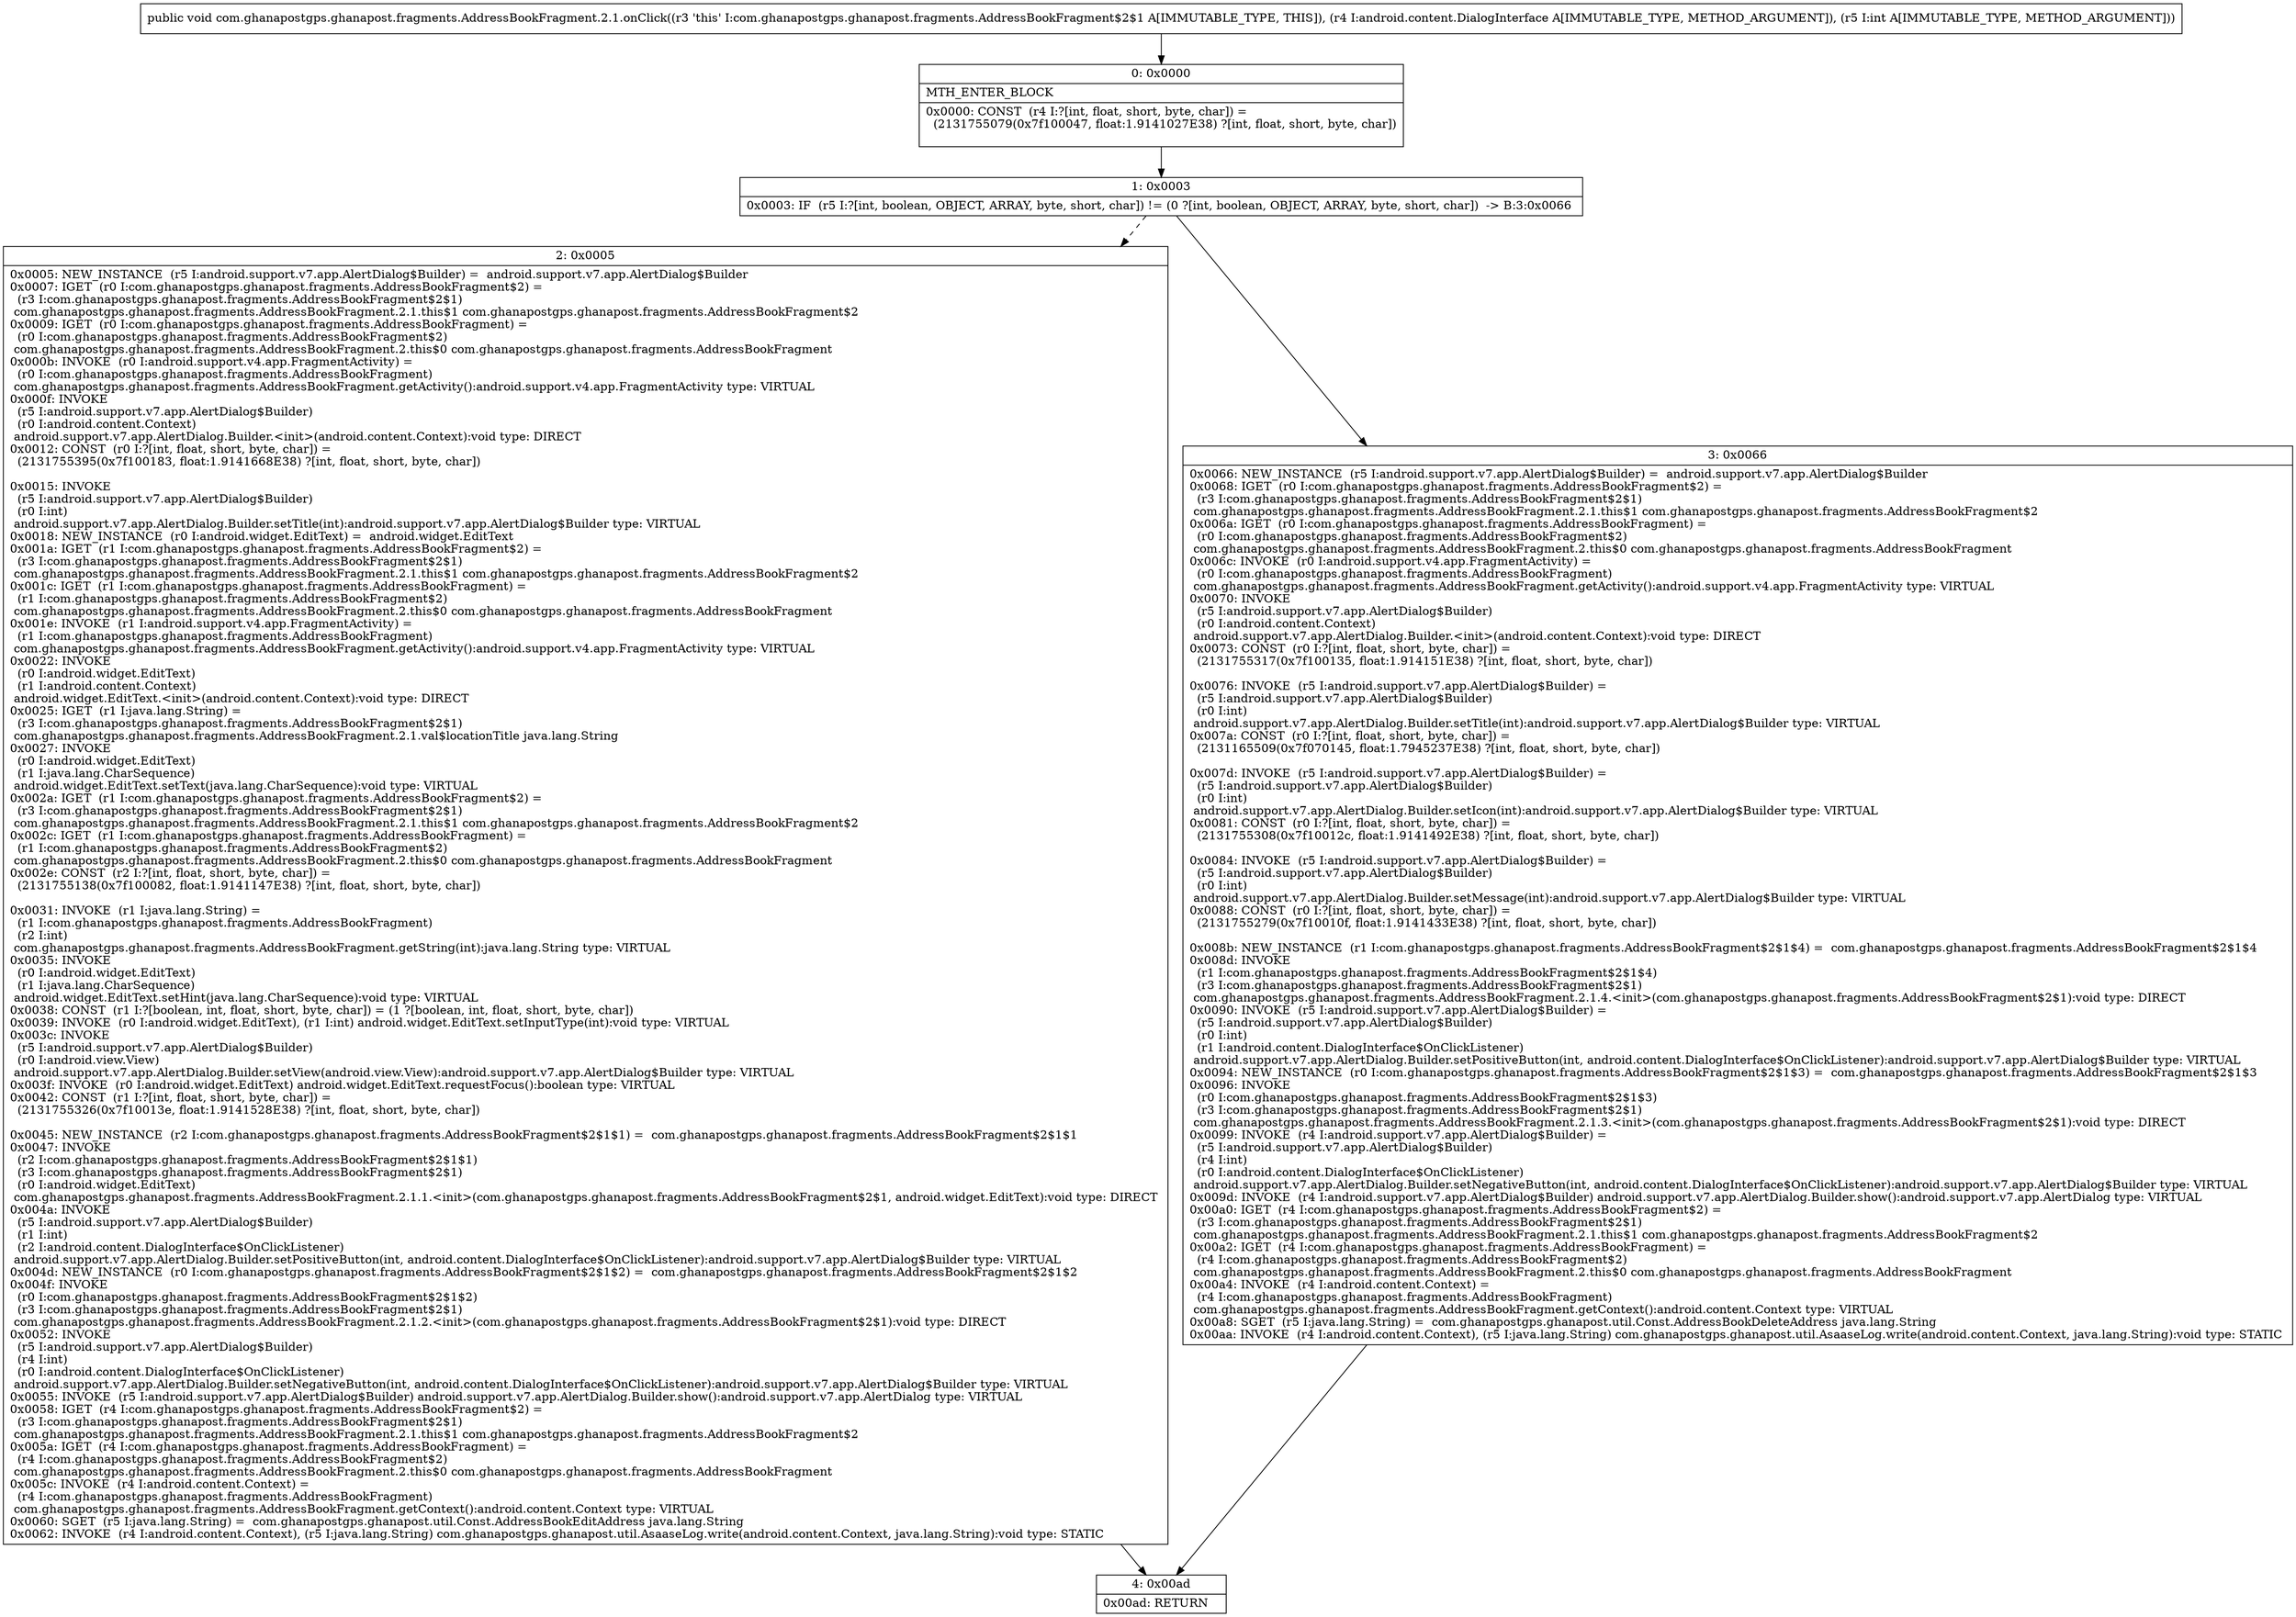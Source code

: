 digraph "CFG forcom.ghanapostgps.ghanapost.fragments.AddressBookFragment.2.1.onClick(Landroid\/content\/DialogInterface;I)V" {
Node_0 [shape=record,label="{0\:\ 0x0000|MTH_ENTER_BLOCK\l|0x0000: CONST  (r4 I:?[int, float, short, byte, char]) = \l  (2131755079(0x7f100047, float:1.9141027E38) ?[int, float, short, byte, char])\l \l}"];
Node_1 [shape=record,label="{1\:\ 0x0003|0x0003: IF  (r5 I:?[int, boolean, OBJECT, ARRAY, byte, short, char]) != (0 ?[int, boolean, OBJECT, ARRAY, byte, short, char])  \-\> B:3:0x0066 \l}"];
Node_2 [shape=record,label="{2\:\ 0x0005|0x0005: NEW_INSTANCE  (r5 I:android.support.v7.app.AlertDialog$Builder) =  android.support.v7.app.AlertDialog$Builder \l0x0007: IGET  (r0 I:com.ghanapostgps.ghanapost.fragments.AddressBookFragment$2) = \l  (r3 I:com.ghanapostgps.ghanapost.fragments.AddressBookFragment$2$1)\l com.ghanapostgps.ghanapost.fragments.AddressBookFragment.2.1.this$1 com.ghanapostgps.ghanapost.fragments.AddressBookFragment$2 \l0x0009: IGET  (r0 I:com.ghanapostgps.ghanapost.fragments.AddressBookFragment) = \l  (r0 I:com.ghanapostgps.ghanapost.fragments.AddressBookFragment$2)\l com.ghanapostgps.ghanapost.fragments.AddressBookFragment.2.this$0 com.ghanapostgps.ghanapost.fragments.AddressBookFragment \l0x000b: INVOKE  (r0 I:android.support.v4.app.FragmentActivity) = \l  (r0 I:com.ghanapostgps.ghanapost.fragments.AddressBookFragment)\l com.ghanapostgps.ghanapost.fragments.AddressBookFragment.getActivity():android.support.v4.app.FragmentActivity type: VIRTUAL \l0x000f: INVOKE  \l  (r5 I:android.support.v7.app.AlertDialog$Builder)\l  (r0 I:android.content.Context)\l android.support.v7.app.AlertDialog.Builder.\<init\>(android.content.Context):void type: DIRECT \l0x0012: CONST  (r0 I:?[int, float, short, byte, char]) = \l  (2131755395(0x7f100183, float:1.9141668E38) ?[int, float, short, byte, char])\l \l0x0015: INVOKE  \l  (r5 I:android.support.v7.app.AlertDialog$Builder)\l  (r0 I:int)\l android.support.v7.app.AlertDialog.Builder.setTitle(int):android.support.v7.app.AlertDialog$Builder type: VIRTUAL \l0x0018: NEW_INSTANCE  (r0 I:android.widget.EditText) =  android.widget.EditText \l0x001a: IGET  (r1 I:com.ghanapostgps.ghanapost.fragments.AddressBookFragment$2) = \l  (r3 I:com.ghanapostgps.ghanapost.fragments.AddressBookFragment$2$1)\l com.ghanapostgps.ghanapost.fragments.AddressBookFragment.2.1.this$1 com.ghanapostgps.ghanapost.fragments.AddressBookFragment$2 \l0x001c: IGET  (r1 I:com.ghanapostgps.ghanapost.fragments.AddressBookFragment) = \l  (r1 I:com.ghanapostgps.ghanapost.fragments.AddressBookFragment$2)\l com.ghanapostgps.ghanapost.fragments.AddressBookFragment.2.this$0 com.ghanapostgps.ghanapost.fragments.AddressBookFragment \l0x001e: INVOKE  (r1 I:android.support.v4.app.FragmentActivity) = \l  (r1 I:com.ghanapostgps.ghanapost.fragments.AddressBookFragment)\l com.ghanapostgps.ghanapost.fragments.AddressBookFragment.getActivity():android.support.v4.app.FragmentActivity type: VIRTUAL \l0x0022: INVOKE  \l  (r0 I:android.widget.EditText)\l  (r1 I:android.content.Context)\l android.widget.EditText.\<init\>(android.content.Context):void type: DIRECT \l0x0025: IGET  (r1 I:java.lang.String) = \l  (r3 I:com.ghanapostgps.ghanapost.fragments.AddressBookFragment$2$1)\l com.ghanapostgps.ghanapost.fragments.AddressBookFragment.2.1.val$locationTitle java.lang.String \l0x0027: INVOKE  \l  (r0 I:android.widget.EditText)\l  (r1 I:java.lang.CharSequence)\l android.widget.EditText.setText(java.lang.CharSequence):void type: VIRTUAL \l0x002a: IGET  (r1 I:com.ghanapostgps.ghanapost.fragments.AddressBookFragment$2) = \l  (r3 I:com.ghanapostgps.ghanapost.fragments.AddressBookFragment$2$1)\l com.ghanapostgps.ghanapost.fragments.AddressBookFragment.2.1.this$1 com.ghanapostgps.ghanapost.fragments.AddressBookFragment$2 \l0x002c: IGET  (r1 I:com.ghanapostgps.ghanapost.fragments.AddressBookFragment) = \l  (r1 I:com.ghanapostgps.ghanapost.fragments.AddressBookFragment$2)\l com.ghanapostgps.ghanapost.fragments.AddressBookFragment.2.this$0 com.ghanapostgps.ghanapost.fragments.AddressBookFragment \l0x002e: CONST  (r2 I:?[int, float, short, byte, char]) = \l  (2131755138(0x7f100082, float:1.9141147E38) ?[int, float, short, byte, char])\l \l0x0031: INVOKE  (r1 I:java.lang.String) = \l  (r1 I:com.ghanapostgps.ghanapost.fragments.AddressBookFragment)\l  (r2 I:int)\l com.ghanapostgps.ghanapost.fragments.AddressBookFragment.getString(int):java.lang.String type: VIRTUAL \l0x0035: INVOKE  \l  (r0 I:android.widget.EditText)\l  (r1 I:java.lang.CharSequence)\l android.widget.EditText.setHint(java.lang.CharSequence):void type: VIRTUAL \l0x0038: CONST  (r1 I:?[boolean, int, float, short, byte, char]) = (1 ?[boolean, int, float, short, byte, char]) \l0x0039: INVOKE  (r0 I:android.widget.EditText), (r1 I:int) android.widget.EditText.setInputType(int):void type: VIRTUAL \l0x003c: INVOKE  \l  (r5 I:android.support.v7.app.AlertDialog$Builder)\l  (r0 I:android.view.View)\l android.support.v7.app.AlertDialog.Builder.setView(android.view.View):android.support.v7.app.AlertDialog$Builder type: VIRTUAL \l0x003f: INVOKE  (r0 I:android.widget.EditText) android.widget.EditText.requestFocus():boolean type: VIRTUAL \l0x0042: CONST  (r1 I:?[int, float, short, byte, char]) = \l  (2131755326(0x7f10013e, float:1.9141528E38) ?[int, float, short, byte, char])\l \l0x0045: NEW_INSTANCE  (r2 I:com.ghanapostgps.ghanapost.fragments.AddressBookFragment$2$1$1) =  com.ghanapostgps.ghanapost.fragments.AddressBookFragment$2$1$1 \l0x0047: INVOKE  \l  (r2 I:com.ghanapostgps.ghanapost.fragments.AddressBookFragment$2$1$1)\l  (r3 I:com.ghanapostgps.ghanapost.fragments.AddressBookFragment$2$1)\l  (r0 I:android.widget.EditText)\l com.ghanapostgps.ghanapost.fragments.AddressBookFragment.2.1.1.\<init\>(com.ghanapostgps.ghanapost.fragments.AddressBookFragment$2$1, android.widget.EditText):void type: DIRECT \l0x004a: INVOKE  \l  (r5 I:android.support.v7.app.AlertDialog$Builder)\l  (r1 I:int)\l  (r2 I:android.content.DialogInterface$OnClickListener)\l android.support.v7.app.AlertDialog.Builder.setPositiveButton(int, android.content.DialogInterface$OnClickListener):android.support.v7.app.AlertDialog$Builder type: VIRTUAL \l0x004d: NEW_INSTANCE  (r0 I:com.ghanapostgps.ghanapost.fragments.AddressBookFragment$2$1$2) =  com.ghanapostgps.ghanapost.fragments.AddressBookFragment$2$1$2 \l0x004f: INVOKE  \l  (r0 I:com.ghanapostgps.ghanapost.fragments.AddressBookFragment$2$1$2)\l  (r3 I:com.ghanapostgps.ghanapost.fragments.AddressBookFragment$2$1)\l com.ghanapostgps.ghanapost.fragments.AddressBookFragment.2.1.2.\<init\>(com.ghanapostgps.ghanapost.fragments.AddressBookFragment$2$1):void type: DIRECT \l0x0052: INVOKE  \l  (r5 I:android.support.v7.app.AlertDialog$Builder)\l  (r4 I:int)\l  (r0 I:android.content.DialogInterface$OnClickListener)\l android.support.v7.app.AlertDialog.Builder.setNegativeButton(int, android.content.DialogInterface$OnClickListener):android.support.v7.app.AlertDialog$Builder type: VIRTUAL \l0x0055: INVOKE  (r5 I:android.support.v7.app.AlertDialog$Builder) android.support.v7.app.AlertDialog.Builder.show():android.support.v7.app.AlertDialog type: VIRTUAL \l0x0058: IGET  (r4 I:com.ghanapostgps.ghanapost.fragments.AddressBookFragment$2) = \l  (r3 I:com.ghanapostgps.ghanapost.fragments.AddressBookFragment$2$1)\l com.ghanapostgps.ghanapost.fragments.AddressBookFragment.2.1.this$1 com.ghanapostgps.ghanapost.fragments.AddressBookFragment$2 \l0x005a: IGET  (r4 I:com.ghanapostgps.ghanapost.fragments.AddressBookFragment) = \l  (r4 I:com.ghanapostgps.ghanapost.fragments.AddressBookFragment$2)\l com.ghanapostgps.ghanapost.fragments.AddressBookFragment.2.this$0 com.ghanapostgps.ghanapost.fragments.AddressBookFragment \l0x005c: INVOKE  (r4 I:android.content.Context) = \l  (r4 I:com.ghanapostgps.ghanapost.fragments.AddressBookFragment)\l com.ghanapostgps.ghanapost.fragments.AddressBookFragment.getContext():android.content.Context type: VIRTUAL \l0x0060: SGET  (r5 I:java.lang.String) =  com.ghanapostgps.ghanapost.util.Const.AddressBookEditAddress java.lang.String \l0x0062: INVOKE  (r4 I:android.content.Context), (r5 I:java.lang.String) com.ghanapostgps.ghanapost.util.AsaaseLog.write(android.content.Context, java.lang.String):void type: STATIC \l}"];
Node_3 [shape=record,label="{3\:\ 0x0066|0x0066: NEW_INSTANCE  (r5 I:android.support.v7.app.AlertDialog$Builder) =  android.support.v7.app.AlertDialog$Builder \l0x0068: IGET  (r0 I:com.ghanapostgps.ghanapost.fragments.AddressBookFragment$2) = \l  (r3 I:com.ghanapostgps.ghanapost.fragments.AddressBookFragment$2$1)\l com.ghanapostgps.ghanapost.fragments.AddressBookFragment.2.1.this$1 com.ghanapostgps.ghanapost.fragments.AddressBookFragment$2 \l0x006a: IGET  (r0 I:com.ghanapostgps.ghanapost.fragments.AddressBookFragment) = \l  (r0 I:com.ghanapostgps.ghanapost.fragments.AddressBookFragment$2)\l com.ghanapostgps.ghanapost.fragments.AddressBookFragment.2.this$0 com.ghanapostgps.ghanapost.fragments.AddressBookFragment \l0x006c: INVOKE  (r0 I:android.support.v4.app.FragmentActivity) = \l  (r0 I:com.ghanapostgps.ghanapost.fragments.AddressBookFragment)\l com.ghanapostgps.ghanapost.fragments.AddressBookFragment.getActivity():android.support.v4.app.FragmentActivity type: VIRTUAL \l0x0070: INVOKE  \l  (r5 I:android.support.v7.app.AlertDialog$Builder)\l  (r0 I:android.content.Context)\l android.support.v7.app.AlertDialog.Builder.\<init\>(android.content.Context):void type: DIRECT \l0x0073: CONST  (r0 I:?[int, float, short, byte, char]) = \l  (2131755317(0x7f100135, float:1.914151E38) ?[int, float, short, byte, char])\l \l0x0076: INVOKE  (r5 I:android.support.v7.app.AlertDialog$Builder) = \l  (r5 I:android.support.v7.app.AlertDialog$Builder)\l  (r0 I:int)\l android.support.v7.app.AlertDialog.Builder.setTitle(int):android.support.v7.app.AlertDialog$Builder type: VIRTUAL \l0x007a: CONST  (r0 I:?[int, float, short, byte, char]) = \l  (2131165509(0x7f070145, float:1.7945237E38) ?[int, float, short, byte, char])\l \l0x007d: INVOKE  (r5 I:android.support.v7.app.AlertDialog$Builder) = \l  (r5 I:android.support.v7.app.AlertDialog$Builder)\l  (r0 I:int)\l android.support.v7.app.AlertDialog.Builder.setIcon(int):android.support.v7.app.AlertDialog$Builder type: VIRTUAL \l0x0081: CONST  (r0 I:?[int, float, short, byte, char]) = \l  (2131755308(0x7f10012c, float:1.9141492E38) ?[int, float, short, byte, char])\l \l0x0084: INVOKE  (r5 I:android.support.v7.app.AlertDialog$Builder) = \l  (r5 I:android.support.v7.app.AlertDialog$Builder)\l  (r0 I:int)\l android.support.v7.app.AlertDialog.Builder.setMessage(int):android.support.v7.app.AlertDialog$Builder type: VIRTUAL \l0x0088: CONST  (r0 I:?[int, float, short, byte, char]) = \l  (2131755279(0x7f10010f, float:1.9141433E38) ?[int, float, short, byte, char])\l \l0x008b: NEW_INSTANCE  (r1 I:com.ghanapostgps.ghanapost.fragments.AddressBookFragment$2$1$4) =  com.ghanapostgps.ghanapost.fragments.AddressBookFragment$2$1$4 \l0x008d: INVOKE  \l  (r1 I:com.ghanapostgps.ghanapost.fragments.AddressBookFragment$2$1$4)\l  (r3 I:com.ghanapostgps.ghanapost.fragments.AddressBookFragment$2$1)\l com.ghanapostgps.ghanapost.fragments.AddressBookFragment.2.1.4.\<init\>(com.ghanapostgps.ghanapost.fragments.AddressBookFragment$2$1):void type: DIRECT \l0x0090: INVOKE  (r5 I:android.support.v7.app.AlertDialog$Builder) = \l  (r5 I:android.support.v7.app.AlertDialog$Builder)\l  (r0 I:int)\l  (r1 I:android.content.DialogInterface$OnClickListener)\l android.support.v7.app.AlertDialog.Builder.setPositiveButton(int, android.content.DialogInterface$OnClickListener):android.support.v7.app.AlertDialog$Builder type: VIRTUAL \l0x0094: NEW_INSTANCE  (r0 I:com.ghanapostgps.ghanapost.fragments.AddressBookFragment$2$1$3) =  com.ghanapostgps.ghanapost.fragments.AddressBookFragment$2$1$3 \l0x0096: INVOKE  \l  (r0 I:com.ghanapostgps.ghanapost.fragments.AddressBookFragment$2$1$3)\l  (r3 I:com.ghanapostgps.ghanapost.fragments.AddressBookFragment$2$1)\l com.ghanapostgps.ghanapost.fragments.AddressBookFragment.2.1.3.\<init\>(com.ghanapostgps.ghanapost.fragments.AddressBookFragment$2$1):void type: DIRECT \l0x0099: INVOKE  (r4 I:android.support.v7.app.AlertDialog$Builder) = \l  (r5 I:android.support.v7.app.AlertDialog$Builder)\l  (r4 I:int)\l  (r0 I:android.content.DialogInterface$OnClickListener)\l android.support.v7.app.AlertDialog.Builder.setNegativeButton(int, android.content.DialogInterface$OnClickListener):android.support.v7.app.AlertDialog$Builder type: VIRTUAL \l0x009d: INVOKE  (r4 I:android.support.v7.app.AlertDialog$Builder) android.support.v7.app.AlertDialog.Builder.show():android.support.v7.app.AlertDialog type: VIRTUAL \l0x00a0: IGET  (r4 I:com.ghanapostgps.ghanapost.fragments.AddressBookFragment$2) = \l  (r3 I:com.ghanapostgps.ghanapost.fragments.AddressBookFragment$2$1)\l com.ghanapostgps.ghanapost.fragments.AddressBookFragment.2.1.this$1 com.ghanapostgps.ghanapost.fragments.AddressBookFragment$2 \l0x00a2: IGET  (r4 I:com.ghanapostgps.ghanapost.fragments.AddressBookFragment) = \l  (r4 I:com.ghanapostgps.ghanapost.fragments.AddressBookFragment$2)\l com.ghanapostgps.ghanapost.fragments.AddressBookFragment.2.this$0 com.ghanapostgps.ghanapost.fragments.AddressBookFragment \l0x00a4: INVOKE  (r4 I:android.content.Context) = \l  (r4 I:com.ghanapostgps.ghanapost.fragments.AddressBookFragment)\l com.ghanapostgps.ghanapost.fragments.AddressBookFragment.getContext():android.content.Context type: VIRTUAL \l0x00a8: SGET  (r5 I:java.lang.String) =  com.ghanapostgps.ghanapost.util.Const.AddressBookDeleteAddress java.lang.String \l0x00aa: INVOKE  (r4 I:android.content.Context), (r5 I:java.lang.String) com.ghanapostgps.ghanapost.util.AsaaseLog.write(android.content.Context, java.lang.String):void type: STATIC \l}"];
Node_4 [shape=record,label="{4\:\ 0x00ad|0x00ad: RETURN   \l}"];
MethodNode[shape=record,label="{public void com.ghanapostgps.ghanapost.fragments.AddressBookFragment.2.1.onClick((r3 'this' I:com.ghanapostgps.ghanapost.fragments.AddressBookFragment$2$1 A[IMMUTABLE_TYPE, THIS]), (r4 I:android.content.DialogInterface A[IMMUTABLE_TYPE, METHOD_ARGUMENT]), (r5 I:int A[IMMUTABLE_TYPE, METHOD_ARGUMENT])) }"];
MethodNode -> Node_0;
Node_0 -> Node_1;
Node_1 -> Node_2[style=dashed];
Node_1 -> Node_3;
Node_2 -> Node_4;
Node_3 -> Node_4;
}

